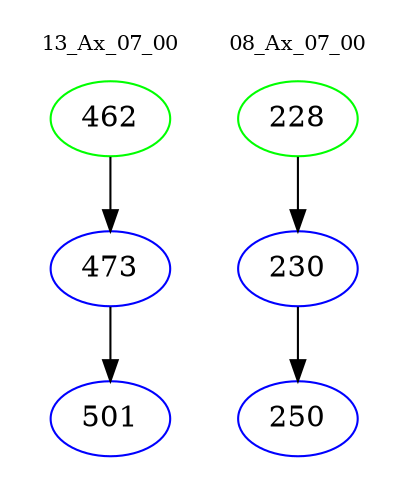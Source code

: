 digraph{
subgraph cluster_0 {
color = white
label = "13_Ax_07_00";
fontsize=10;
T0_462 [label="462", color="green"]
T0_462 -> T0_473 [color="black"]
T0_473 [label="473", color="blue"]
T0_473 -> T0_501 [color="black"]
T0_501 [label="501", color="blue"]
}
subgraph cluster_1 {
color = white
label = "08_Ax_07_00";
fontsize=10;
T1_228 [label="228", color="green"]
T1_228 -> T1_230 [color="black"]
T1_230 [label="230", color="blue"]
T1_230 -> T1_250 [color="black"]
T1_250 [label="250", color="blue"]
}
}
